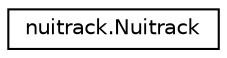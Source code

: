 digraph "Graphical Class Hierarchy"
{
  edge [fontname="Helvetica",fontsize="10",labelfontname="Helvetica",labelfontsize="10"];
  node [fontname="Helvetica",fontsize="10",shape=record];
  rankdir="LR";
  Node1 [label="nuitrack.Nuitrack",height=0.2,width=0.4,color="black", fillcolor="white", style="filled",URL="$classnuitrack_1_1Nuitrack.html"];
}
